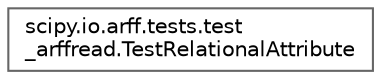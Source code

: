 digraph "Graphical Class Hierarchy"
{
 // LATEX_PDF_SIZE
  bgcolor="transparent";
  edge [fontname=Helvetica,fontsize=10,labelfontname=Helvetica,labelfontsize=10];
  node [fontname=Helvetica,fontsize=10,shape=box,height=0.2,width=0.4];
  rankdir="LR";
  Node0 [id="Node000000",label="scipy.io.arff.tests.test\l_arffread.TestRelationalAttribute",height=0.2,width=0.4,color="grey40", fillcolor="white", style="filled",URL="$d0/d56/classscipy_1_1io_1_1arff_1_1tests_1_1test__arffread_1_1TestRelationalAttribute.html",tooltip=" "];
}
